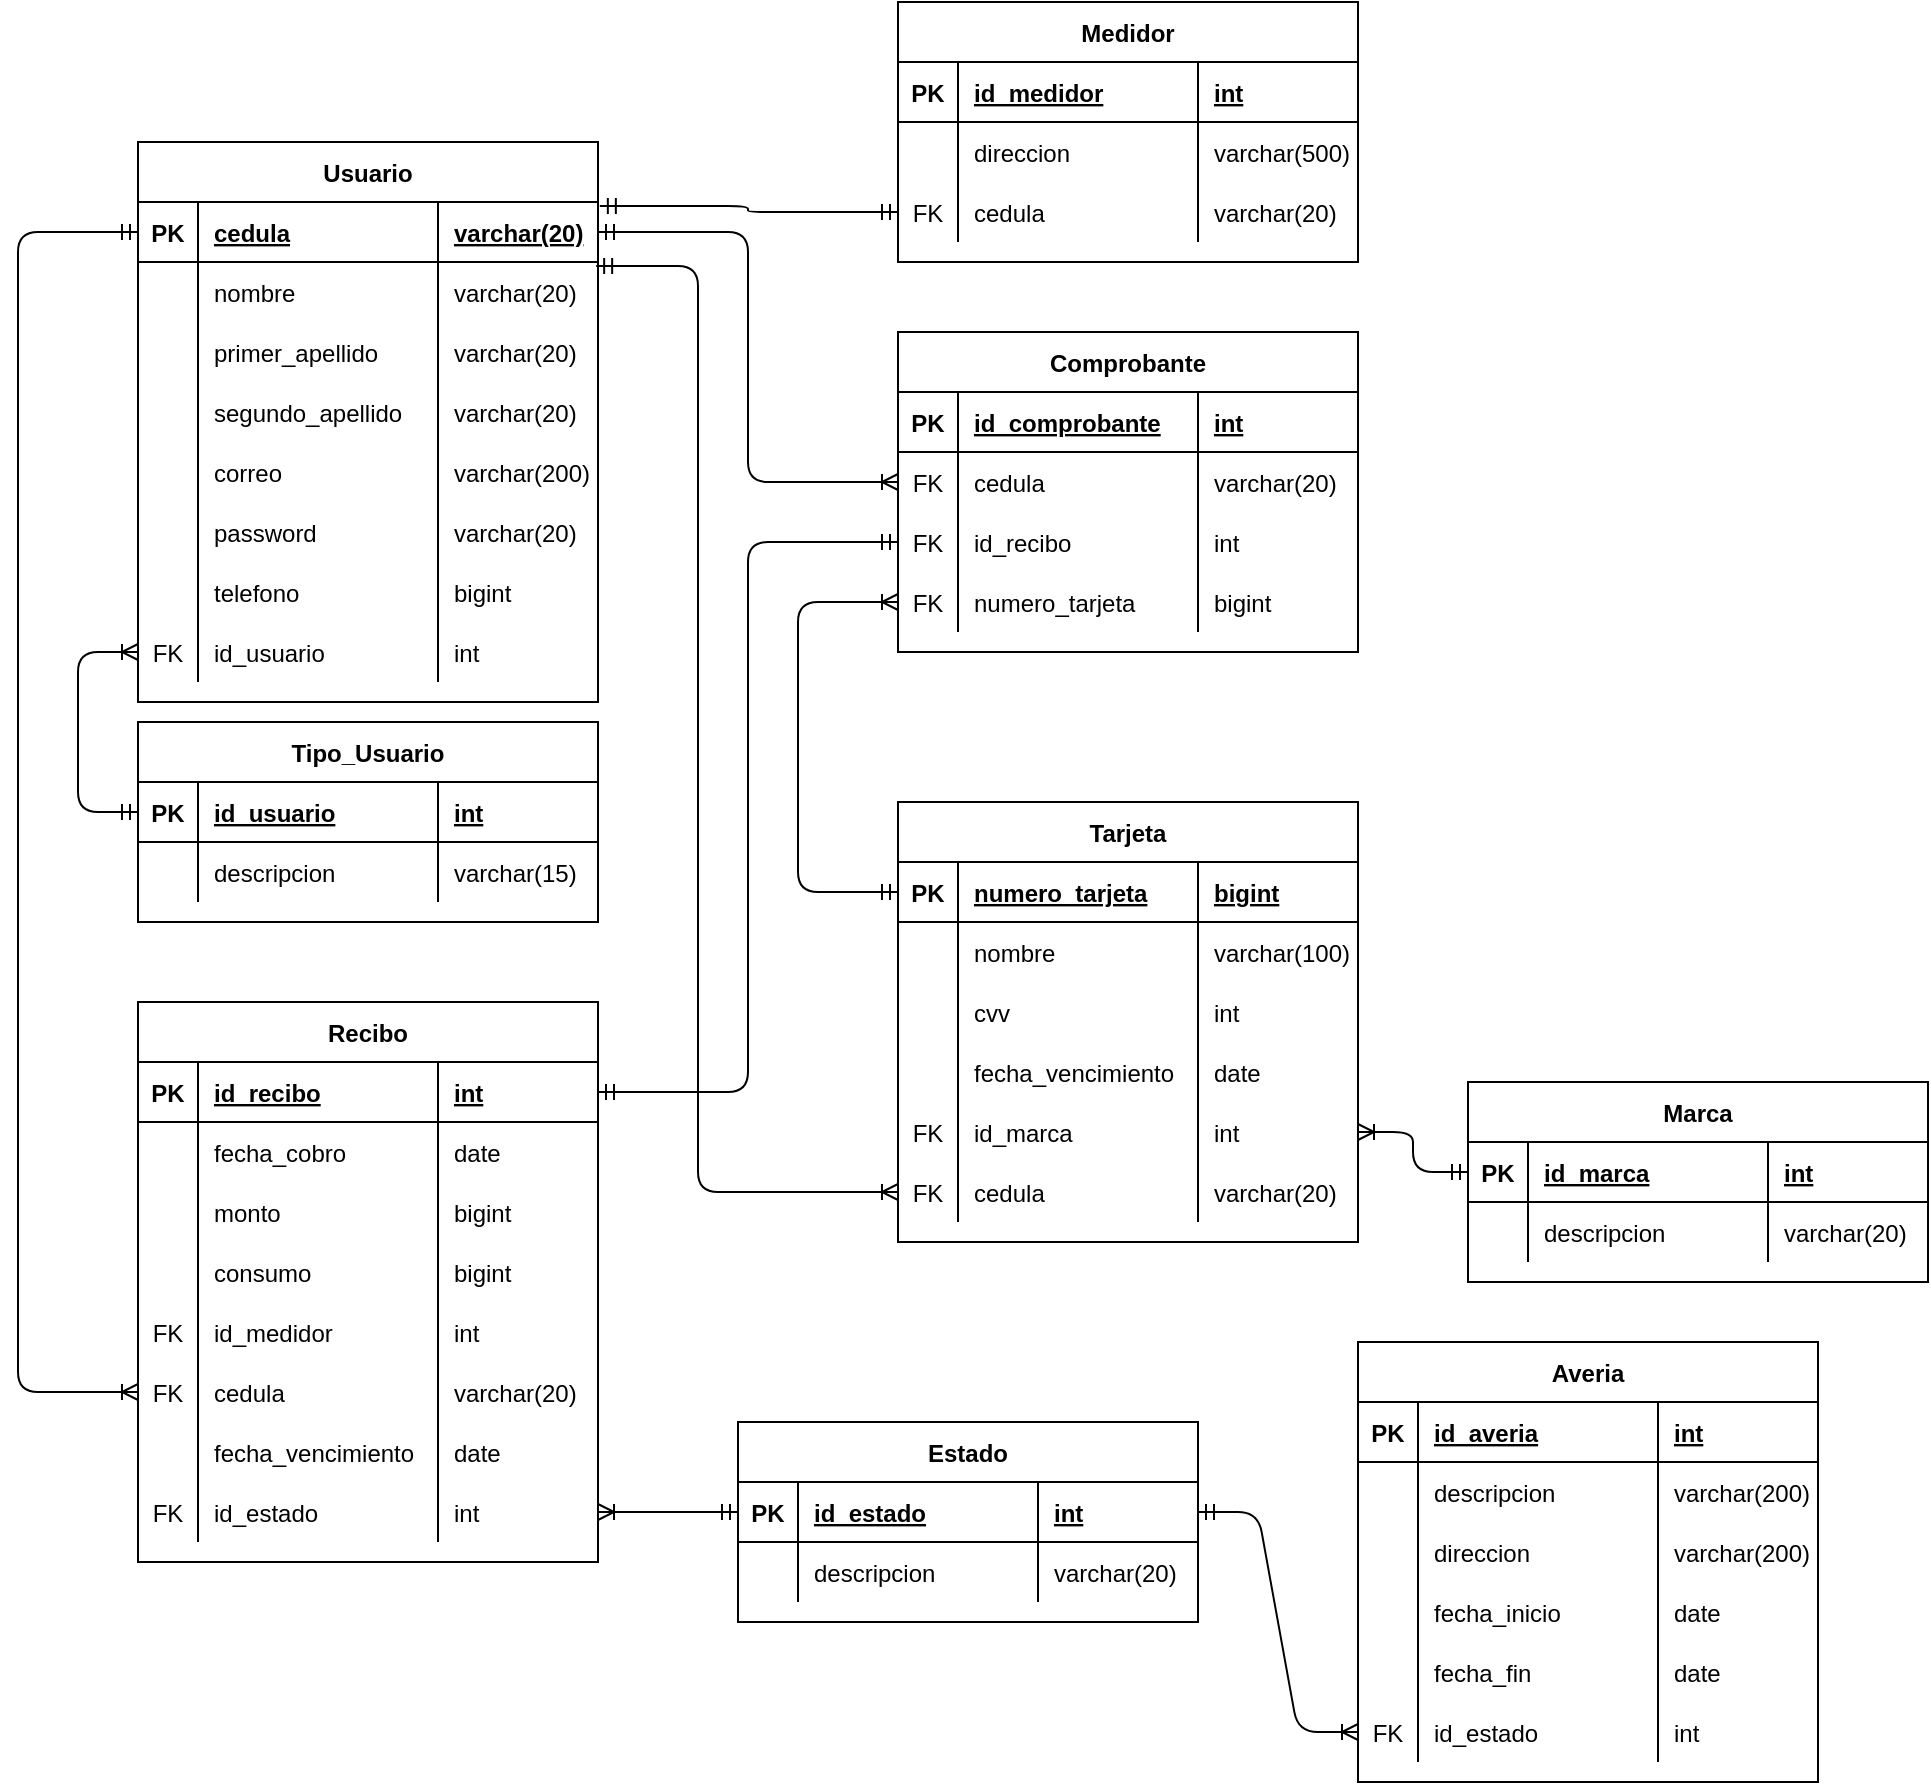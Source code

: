 <mxfile version="14.9.0" type="device"><diagram id="R2lEEEUBdFMjLlhIrx00" name="Page-1"><mxGraphModel dx="1382" dy="764" grid="1" gridSize="10" guides="1" tooltips="1" connect="1" arrows="1" fold="1" page="1" pageScale="1" pageWidth="850" pageHeight="1100" math="0" shadow="0" extFonts="Permanent Marker^https://fonts.googleapis.com/css?family=Permanent+Marker"><root><mxCell id="0"/><mxCell id="1" parent="0"/><mxCell id="C-vyLk0tnHw3VtMMgP7b-23" value="Usuario" style="shape=table;startSize=30;container=1;collapsible=1;childLayout=tableLayout;fixedRows=1;rowLines=0;fontStyle=1;align=center;resizeLast=1;" parent="1" vertex="1"><mxGeometry x="610" y="100" width="230" height="280" as="geometry"/></mxCell><mxCell id="C-vyLk0tnHw3VtMMgP7b-24" value="" style="shape=partialRectangle;collapsible=0;dropTarget=0;pointerEvents=0;fillColor=none;points=[[0,0.5],[1,0.5]];portConstraint=eastwest;top=0;left=0;right=0;bottom=1;" parent="C-vyLk0tnHw3VtMMgP7b-23" vertex="1"><mxGeometry y="30" width="230" height="30" as="geometry"/></mxCell><mxCell id="C-vyLk0tnHw3VtMMgP7b-25" value="PK" style="shape=partialRectangle;overflow=hidden;connectable=0;fillColor=none;top=0;left=0;bottom=0;right=0;fontStyle=1;" parent="C-vyLk0tnHw3VtMMgP7b-24" vertex="1"><mxGeometry width="30" height="30" as="geometry"/></mxCell><mxCell id="C-vyLk0tnHw3VtMMgP7b-26" value="cedula" style="shape=partialRectangle;overflow=hidden;connectable=0;fillColor=none;top=0;left=0;bottom=0;right=0;align=left;spacingLeft=6;fontStyle=5;" parent="C-vyLk0tnHw3VtMMgP7b-24" vertex="1"><mxGeometry x="30" width="120" height="30" as="geometry"/></mxCell><mxCell id="j935IduM7yLxyO4Dh6oE-1" value="varchar(20)" style="shape=partialRectangle;overflow=hidden;connectable=0;fillColor=none;top=0;left=0;bottom=0;right=0;align=left;spacingLeft=6;fontStyle=5;" vertex="1" parent="C-vyLk0tnHw3VtMMgP7b-24"><mxGeometry x="150" width="80" height="30" as="geometry"/></mxCell><mxCell id="C-vyLk0tnHw3VtMMgP7b-27" value="" style="shape=partialRectangle;collapsible=0;dropTarget=0;pointerEvents=0;fillColor=none;points=[[0,0.5],[1,0.5]];portConstraint=eastwest;top=0;left=0;right=0;bottom=0;" parent="C-vyLk0tnHw3VtMMgP7b-23" vertex="1"><mxGeometry y="60" width="230" height="30" as="geometry"/></mxCell><mxCell id="C-vyLk0tnHw3VtMMgP7b-28" value="" style="shape=partialRectangle;overflow=hidden;connectable=0;fillColor=none;top=0;left=0;bottom=0;right=0;" parent="C-vyLk0tnHw3VtMMgP7b-27" vertex="1"><mxGeometry width="30" height="30" as="geometry"/></mxCell><mxCell id="C-vyLk0tnHw3VtMMgP7b-29" value="nombre" style="shape=partialRectangle;overflow=hidden;connectable=0;fillColor=none;top=0;left=0;bottom=0;right=0;align=left;spacingLeft=6;" parent="C-vyLk0tnHw3VtMMgP7b-27" vertex="1"><mxGeometry x="30" width="120" height="30" as="geometry"/></mxCell><mxCell id="j935IduM7yLxyO4Dh6oE-2" value="varchar(20)" style="shape=partialRectangle;overflow=hidden;connectable=0;fillColor=none;top=0;left=0;bottom=0;right=0;align=left;spacingLeft=6;" vertex="1" parent="C-vyLk0tnHw3VtMMgP7b-27"><mxGeometry x="150" width="80" height="30" as="geometry"/></mxCell><mxCell id="j935IduM7yLxyO4Dh6oE-11" style="shape=partialRectangle;collapsible=0;dropTarget=0;pointerEvents=0;fillColor=none;points=[[0,0.5],[1,0.5]];portConstraint=eastwest;top=0;left=0;right=0;bottom=0;" vertex="1" parent="C-vyLk0tnHw3VtMMgP7b-23"><mxGeometry y="90" width="230" height="30" as="geometry"/></mxCell><mxCell id="j935IduM7yLxyO4Dh6oE-12" style="shape=partialRectangle;overflow=hidden;connectable=0;fillColor=none;top=0;left=0;bottom=0;right=0;" vertex="1" parent="j935IduM7yLxyO4Dh6oE-11"><mxGeometry width="30" height="30" as="geometry"/></mxCell><mxCell id="j935IduM7yLxyO4Dh6oE-13" value="primer_apellido" style="shape=partialRectangle;overflow=hidden;connectable=0;fillColor=none;top=0;left=0;bottom=0;right=0;align=left;spacingLeft=6;" vertex="1" parent="j935IduM7yLxyO4Dh6oE-11"><mxGeometry x="30" width="120" height="30" as="geometry"/></mxCell><mxCell id="j935IduM7yLxyO4Dh6oE-14" value="varchar(20)" style="shape=partialRectangle;overflow=hidden;connectable=0;fillColor=none;top=0;left=0;bottom=0;right=0;align=left;spacingLeft=6;" vertex="1" parent="j935IduM7yLxyO4Dh6oE-11"><mxGeometry x="150" width="80" height="30" as="geometry"/></mxCell><mxCell id="j935IduM7yLxyO4Dh6oE-7" style="shape=partialRectangle;collapsible=0;dropTarget=0;pointerEvents=0;fillColor=none;points=[[0,0.5],[1,0.5]];portConstraint=eastwest;top=0;left=0;right=0;bottom=0;" vertex="1" parent="C-vyLk0tnHw3VtMMgP7b-23"><mxGeometry y="120" width="230" height="30" as="geometry"/></mxCell><mxCell id="j935IduM7yLxyO4Dh6oE-8" style="shape=partialRectangle;overflow=hidden;connectable=0;fillColor=none;top=0;left=0;bottom=0;right=0;" vertex="1" parent="j935IduM7yLxyO4Dh6oE-7"><mxGeometry width="30" height="30" as="geometry"/></mxCell><mxCell id="j935IduM7yLxyO4Dh6oE-9" value="segundo_apellido" style="shape=partialRectangle;overflow=hidden;connectable=0;fillColor=none;top=0;left=0;bottom=0;right=0;align=left;spacingLeft=6;" vertex="1" parent="j935IduM7yLxyO4Dh6oE-7"><mxGeometry x="30" width="120" height="30" as="geometry"/></mxCell><mxCell id="j935IduM7yLxyO4Dh6oE-10" value="varchar(20)" style="shape=partialRectangle;overflow=hidden;connectable=0;fillColor=none;top=0;left=0;bottom=0;right=0;align=left;spacingLeft=6;" vertex="1" parent="j935IduM7yLxyO4Dh6oE-7"><mxGeometry x="150" width="80" height="30" as="geometry"/></mxCell><mxCell id="j935IduM7yLxyO4Dh6oE-3" style="shape=partialRectangle;collapsible=0;dropTarget=0;pointerEvents=0;fillColor=none;points=[[0,0.5],[1,0.5]];portConstraint=eastwest;top=0;left=0;right=0;bottom=0;" vertex="1" parent="C-vyLk0tnHw3VtMMgP7b-23"><mxGeometry y="150" width="230" height="30" as="geometry"/></mxCell><mxCell id="j935IduM7yLxyO4Dh6oE-4" style="shape=partialRectangle;overflow=hidden;connectable=0;fillColor=none;top=0;left=0;bottom=0;right=0;" vertex="1" parent="j935IduM7yLxyO4Dh6oE-3"><mxGeometry width="30" height="30" as="geometry"/></mxCell><mxCell id="j935IduM7yLxyO4Dh6oE-5" value="correo" style="shape=partialRectangle;overflow=hidden;connectable=0;fillColor=none;top=0;left=0;bottom=0;right=0;align=left;spacingLeft=6;" vertex="1" parent="j935IduM7yLxyO4Dh6oE-3"><mxGeometry x="30" width="120" height="30" as="geometry"/></mxCell><mxCell id="j935IduM7yLxyO4Dh6oE-6" value="varchar(200)" style="shape=partialRectangle;overflow=hidden;connectable=0;fillColor=none;top=0;left=0;bottom=0;right=0;align=left;spacingLeft=6;" vertex="1" parent="j935IduM7yLxyO4Dh6oE-3"><mxGeometry x="150" width="80" height="30" as="geometry"/></mxCell><mxCell id="j935IduM7yLxyO4Dh6oE-23" style="shape=partialRectangle;collapsible=0;dropTarget=0;pointerEvents=0;fillColor=none;points=[[0,0.5],[1,0.5]];portConstraint=eastwest;top=0;left=0;right=0;bottom=0;" vertex="1" parent="C-vyLk0tnHw3VtMMgP7b-23"><mxGeometry y="180" width="230" height="30" as="geometry"/></mxCell><mxCell id="j935IduM7yLxyO4Dh6oE-24" style="shape=partialRectangle;overflow=hidden;connectable=0;fillColor=none;top=0;left=0;bottom=0;right=0;" vertex="1" parent="j935IduM7yLxyO4Dh6oE-23"><mxGeometry width="30" height="30" as="geometry"/></mxCell><mxCell id="j935IduM7yLxyO4Dh6oE-25" value="password" style="shape=partialRectangle;overflow=hidden;connectable=0;fillColor=none;top=0;left=0;bottom=0;right=0;align=left;spacingLeft=6;" vertex="1" parent="j935IduM7yLxyO4Dh6oE-23"><mxGeometry x="30" width="120" height="30" as="geometry"/></mxCell><mxCell id="j935IduM7yLxyO4Dh6oE-26" value="varchar(20)" style="shape=partialRectangle;overflow=hidden;connectable=0;fillColor=none;top=0;left=0;bottom=0;right=0;align=left;spacingLeft=6;" vertex="1" parent="j935IduM7yLxyO4Dh6oE-23"><mxGeometry x="150" width="80" height="30" as="geometry"/></mxCell><mxCell id="j935IduM7yLxyO4Dh6oE-19" style="shape=partialRectangle;collapsible=0;dropTarget=0;pointerEvents=0;fillColor=none;points=[[0,0.5],[1,0.5]];portConstraint=eastwest;top=0;left=0;right=0;bottom=0;" vertex="1" parent="C-vyLk0tnHw3VtMMgP7b-23"><mxGeometry y="210" width="230" height="30" as="geometry"/></mxCell><mxCell id="j935IduM7yLxyO4Dh6oE-20" style="shape=partialRectangle;overflow=hidden;connectable=0;fillColor=none;top=0;left=0;bottom=0;right=0;" vertex="1" parent="j935IduM7yLxyO4Dh6oE-19"><mxGeometry width="30" height="30" as="geometry"/></mxCell><mxCell id="j935IduM7yLxyO4Dh6oE-21" value="telefono" style="shape=partialRectangle;overflow=hidden;connectable=0;fillColor=none;top=0;left=0;bottom=0;right=0;align=left;spacingLeft=6;" vertex="1" parent="j935IduM7yLxyO4Dh6oE-19"><mxGeometry x="30" width="120" height="30" as="geometry"/></mxCell><mxCell id="j935IduM7yLxyO4Dh6oE-22" value="bigint" style="shape=partialRectangle;overflow=hidden;connectable=0;fillColor=none;top=0;left=0;bottom=0;right=0;align=left;spacingLeft=6;" vertex="1" parent="j935IduM7yLxyO4Dh6oE-19"><mxGeometry x="150" width="80" height="30" as="geometry"/></mxCell><mxCell id="j935IduM7yLxyO4Dh6oE-28" style="shape=partialRectangle;collapsible=0;dropTarget=0;pointerEvents=0;fillColor=none;points=[[0,0.5],[1,0.5]];portConstraint=eastwest;top=0;left=0;right=0;bottom=0;" vertex="1" parent="C-vyLk0tnHw3VtMMgP7b-23"><mxGeometry y="240" width="230" height="30" as="geometry"/></mxCell><mxCell id="j935IduM7yLxyO4Dh6oE-29" value="FK" style="shape=partialRectangle;overflow=hidden;connectable=0;fillColor=none;top=0;left=0;bottom=0;right=0;" vertex="1" parent="j935IduM7yLxyO4Dh6oE-28"><mxGeometry width="30" height="30" as="geometry"/></mxCell><mxCell id="j935IduM7yLxyO4Dh6oE-30" value="id_usuario" style="shape=partialRectangle;overflow=hidden;connectable=0;fillColor=none;top=0;left=0;bottom=0;right=0;align=left;spacingLeft=6;" vertex="1" parent="j935IduM7yLxyO4Dh6oE-28"><mxGeometry x="30" width="120" height="30" as="geometry"/></mxCell><mxCell id="j935IduM7yLxyO4Dh6oE-31" value="int" style="shape=partialRectangle;overflow=hidden;connectable=0;fillColor=none;top=0;left=0;bottom=0;right=0;align=left;spacingLeft=6;" vertex="1" parent="j935IduM7yLxyO4Dh6oE-28"><mxGeometry x="150" width="80" height="30" as="geometry"/></mxCell><mxCell id="j935IduM7yLxyO4Dh6oE-32" value="Recibo" style="shape=table;startSize=30;container=1;collapsible=1;childLayout=tableLayout;fixedRows=1;rowLines=0;fontStyle=1;align=center;resizeLast=1;" vertex="1" parent="1"><mxGeometry x="610" y="530" width="230" height="280" as="geometry"/></mxCell><mxCell id="j935IduM7yLxyO4Dh6oE-33" value="" style="shape=partialRectangle;collapsible=0;dropTarget=0;pointerEvents=0;fillColor=none;points=[[0,0.5],[1,0.5]];portConstraint=eastwest;top=0;left=0;right=0;bottom=1;" vertex="1" parent="j935IduM7yLxyO4Dh6oE-32"><mxGeometry y="30" width="230" height="30" as="geometry"/></mxCell><mxCell id="j935IduM7yLxyO4Dh6oE-34" value="PK" style="shape=partialRectangle;overflow=hidden;connectable=0;fillColor=none;top=0;left=0;bottom=0;right=0;fontStyle=1;" vertex="1" parent="j935IduM7yLxyO4Dh6oE-33"><mxGeometry width="30" height="30" as="geometry"/></mxCell><mxCell id="j935IduM7yLxyO4Dh6oE-35" value="id_recibo" style="shape=partialRectangle;overflow=hidden;connectable=0;fillColor=none;top=0;left=0;bottom=0;right=0;align=left;spacingLeft=6;fontStyle=5;" vertex="1" parent="j935IduM7yLxyO4Dh6oE-33"><mxGeometry x="30" width="120" height="30" as="geometry"/></mxCell><mxCell id="j935IduM7yLxyO4Dh6oE-36" value="int" style="shape=partialRectangle;overflow=hidden;connectable=0;fillColor=none;top=0;left=0;bottom=0;right=0;align=left;spacingLeft=6;fontStyle=5;" vertex="1" parent="j935IduM7yLxyO4Dh6oE-33"><mxGeometry x="150" width="80" height="30" as="geometry"/></mxCell><mxCell id="j935IduM7yLxyO4Dh6oE-37" value="" style="shape=partialRectangle;collapsible=0;dropTarget=0;pointerEvents=0;fillColor=none;points=[[0,0.5],[1,0.5]];portConstraint=eastwest;top=0;left=0;right=0;bottom=0;" vertex="1" parent="j935IduM7yLxyO4Dh6oE-32"><mxGeometry y="60" width="230" height="30" as="geometry"/></mxCell><mxCell id="j935IduM7yLxyO4Dh6oE-38" value="" style="shape=partialRectangle;overflow=hidden;connectable=0;fillColor=none;top=0;left=0;bottom=0;right=0;" vertex="1" parent="j935IduM7yLxyO4Dh6oE-37"><mxGeometry width="30" height="30" as="geometry"/></mxCell><mxCell id="j935IduM7yLxyO4Dh6oE-39" value="fecha_cobro" style="shape=partialRectangle;overflow=hidden;connectable=0;fillColor=none;top=0;left=0;bottom=0;right=0;align=left;spacingLeft=6;" vertex="1" parent="j935IduM7yLxyO4Dh6oE-37"><mxGeometry x="30" width="120" height="30" as="geometry"/></mxCell><mxCell id="j935IduM7yLxyO4Dh6oE-40" value="date" style="shape=partialRectangle;overflow=hidden;connectable=0;fillColor=none;top=0;left=0;bottom=0;right=0;align=left;spacingLeft=6;" vertex="1" parent="j935IduM7yLxyO4Dh6oE-37"><mxGeometry x="150" width="80" height="30" as="geometry"/></mxCell><mxCell id="j935IduM7yLxyO4Dh6oE-41" style="shape=partialRectangle;collapsible=0;dropTarget=0;pointerEvents=0;fillColor=none;points=[[0,0.5],[1,0.5]];portConstraint=eastwest;top=0;left=0;right=0;bottom=0;" vertex="1" parent="j935IduM7yLxyO4Dh6oE-32"><mxGeometry y="90" width="230" height="30" as="geometry"/></mxCell><mxCell id="j935IduM7yLxyO4Dh6oE-42" style="shape=partialRectangle;overflow=hidden;connectable=0;fillColor=none;top=0;left=0;bottom=0;right=0;" vertex="1" parent="j935IduM7yLxyO4Dh6oE-41"><mxGeometry width="30" height="30" as="geometry"/></mxCell><mxCell id="j935IduM7yLxyO4Dh6oE-43" value="monto" style="shape=partialRectangle;overflow=hidden;connectable=0;fillColor=none;top=0;left=0;bottom=0;right=0;align=left;spacingLeft=6;" vertex="1" parent="j935IduM7yLxyO4Dh6oE-41"><mxGeometry x="30" width="120" height="30" as="geometry"/></mxCell><mxCell id="j935IduM7yLxyO4Dh6oE-44" value="bigint" style="shape=partialRectangle;overflow=hidden;connectable=0;fillColor=none;top=0;left=0;bottom=0;right=0;align=left;spacingLeft=6;" vertex="1" parent="j935IduM7yLxyO4Dh6oE-41"><mxGeometry x="150" width="80" height="30" as="geometry"/></mxCell><mxCell id="j935IduM7yLxyO4Dh6oE-45" style="shape=partialRectangle;collapsible=0;dropTarget=0;pointerEvents=0;fillColor=none;points=[[0,0.5],[1,0.5]];portConstraint=eastwest;top=0;left=0;right=0;bottom=0;" vertex="1" parent="j935IduM7yLxyO4Dh6oE-32"><mxGeometry y="120" width="230" height="30" as="geometry"/></mxCell><mxCell id="j935IduM7yLxyO4Dh6oE-46" style="shape=partialRectangle;overflow=hidden;connectable=0;fillColor=none;top=0;left=0;bottom=0;right=0;" vertex="1" parent="j935IduM7yLxyO4Dh6oE-45"><mxGeometry width="30" height="30" as="geometry"/></mxCell><mxCell id="j935IduM7yLxyO4Dh6oE-47" value="consumo" style="shape=partialRectangle;overflow=hidden;connectable=0;fillColor=none;top=0;left=0;bottom=0;right=0;align=left;spacingLeft=6;" vertex="1" parent="j935IduM7yLxyO4Dh6oE-45"><mxGeometry x="30" width="120" height="30" as="geometry"/></mxCell><mxCell id="j935IduM7yLxyO4Dh6oE-48" value="bigint" style="shape=partialRectangle;overflow=hidden;connectable=0;fillColor=none;top=0;left=0;bottom=0;right=0;align=left;spacingLeft=6;" vertex="1" parent="j935IduM7yLxyO4Dh6oE-45"><mxGeometry x="150" width="80" height="30" as="geometry"/></mxCell><mxCell id="j935IduM7yLxyO4Dh6oE-49" style="shape=partialRectangle;collapsible=0;dropTarget=0;pointerEvents=0;fillColor=none;points=[[0,0.5],[1,0.5]];portConstraint=eastwest;top=0;left=0;right=0;bottom=0;" vertex="1" parent="j935IduM7yLxyO4Dh6oE-32"><mxGeometry y="150" width="230" height="30" as="geometry"/></mxCell><mxCell id="j935IduM7yLxyO4Dh6oE-50" value="FK" style="shape=partialRectangle;overflow=hidden;connectable=0;fillColor=none;top=0;left=0;bottom=0;right=0;" vertex="1" parent="j935IduM7yLxyO4Dh6oE-49"><mxGeometry width="30" height="30" as="geometry"/></mxCell><mxCell id="j935IduM7yLxyO4Dh6oE-51" value="id_medidor" style="shape=partialRectangle;overflow=hidden;connectable=0;fillColor=none;top=0;left=0;bottom=0;right=0;align=left;spacingLeft=6;" vertex="1" parent="j935IduM7yLxyO4Dh6oE-49"><mxGeometry x="30" width="120" height="30" as="geometry"/></mxCell><mxCell id="j935IduM7yLxyO4Dh6oE-52" value="int" style="shape=partialRectangle;overflow=hidden;connectable=0;fillColor=none;top=0;left=0;bottom=0;right=0;align=left;spacingLeft=6;" vertex="1" parent="j935IduM7yLxyO4Dh6oE-49"><mxGeometry x="150" width="80" height="30" as="geometry"/></mxCell><mxCell id="j935IduM7yLxyO4Dh6oE-53" style="shape=partialRectangle;collapsible=0;dropTarget=0;pointerEvents=0;fillColor=none;points=[[0,0.5],[1,0.5]];portConstraint=eastwest;top=0;left=0;right=0;bottom=0;" vertex="1" parent="j935IduM7yLxyO4Dh6oE-32"><mxGeometry y="180" width="230" height="30" as="geometry"/></mxCell><mxCell id="j935IduM7yLxyO4Dh6oE-54" value="FK" style="shape=partialRectangle;overflow=hidden;connectable=0;fillColor=none;top=0;left=0;bottom=0;right=0;" vertex="1" parent="j935IduM7yLxyO4Dh6oE-53"><mxGeometry width="30" height="30" as="geometry"/></mxCell><mxCell id="j935IduM7yLxyO4Dh6oE-55" value="cedula" style="shape=partialRectangle;overflow=hidden;connectable=0;fillColor=none;top=0;left=0;bottom=0;right=0;align=left;spacingLeft=6;" vertex="1" parent="j935IduM7yLxyO4Dh6oE-53"><mxGeometry x="30" width="120" height="30" as="geometry"/></mxCell><mxCell id="j935IduM7yLxyO4Dh6oE-56" value="varchar(20)" style="shape=partialRectangle;overflow=hidden;connectable=0;fillColor=none;top=0;left=0;bottom=0;right=0;align=left;spacingLeft=6;" vertex="1" parent="j935IduM7yLxyO4Dh6oE-53"><mxGeometry x="150" width="80" height="30" as="geometry"/></mxCell><mxCell id="j935IduM7yLxyO4Dh6oE-57" style="shape=partialRectangle;collapsible=0;dropTarget=0;pointerEvents=0;fillColor=none;points=[[0,0.5],[1,0.5]];portConstraint=eastwest;top=0;left=0;right=0;bottom=0;" vertex="1" parent="j935IduM7yLxyO4Dh6oE-32"><mxGeometry y="210" width="230" height="30" as="geometry"/></mxCell><mxCell id="j935IduM7yLxyO4Dh6oE-58" style="shape=partialRectangle;overflow=hidden;connectable=0;fillColor=none;top=0;left=0;bottom=0;right=0;" vertex="1" parent="j935IduM7yLxyO4Dh6oE-57"><mxGeometry width="30" height="30" as="geometry"/></mxCell><mxCell id="j935IduM7yLxyO4Dh6oE-59" value="fecha_vencimiento" style="shape=partialRectangle;overflow=hidden;connectable=0;fillColor=none;top=0;left=0;bottom=0;right=0;align=left;spacingLeft=6;" vertex="1" parent="j935IduM7yLxyO4Dh6oE-57"><mxGeometry x="30" width="120" height="30" as="geometry"/></mxCell><mxCell id="j935IduM7yLxyO4Dh6oE-60" value="date" style="shape=partialRectangle;overflow=hidden;connectable=0;fillColor=none;top=0;left=0;bottom=0;right=0;align=left;spacingLeft=6;" vertex="1" parent="j935IduM7yLxyO4Dh6oE-57"><mxGeometry x="150" width="80" height="30" as="geometry"/></mxCell><mxCell id="j935IduM7yLxyO4Dh6oE-61" style="shape=partialRectangle;collapsible=0;dropTarget=0;pointerEvents=0;fillColor=none;points=[[0,0.5],[1,0.5]];portConstraint=eastwest;top=0;left=0;right=0;bottom=0;" vertex="1" parent="j935IduM7yLxyO4Dh6oE-32"><mxGeometry y="240" width="230" height="30" as="geometry"/></mxCell><mxCell id="j935IduM7yLxyO4Dh6oE-62" value="FK" style="shape=partialRectangle;overflow=hidden;connectable=0;fillColor=none;top=0;left=0;bottom=0;right=0;" vertex="1" parent="j935IduM7yLxyO4Dh6oE-61"><mxGeometry width="30" height="30" as="geometry"/></mxCell><mxCell id="j935IduM7yLxyO4Dh6oE-63" value="id_estado" style="shape=partialRectangle;overflow=hidden;connectable=0;fillColor=none;top=0;left=0;bottom=0;right=0;align=left;spacingLeft=6;" vertex="1" parent="j935IduM7yLxyO4Dh6oE-61"><mxGeometry x="30" width="120" height="30" as="geometry"/></mxCell><mxCell id="j935IduM7yLxyO4Dh6oE-64" value="int" style="shape=partialRectangle;overflow=hidden;connectable=0;fillColor=none;top=0;left=0;bottom=0;right=0;align=left;spacingLeft=6;" vertex="1" parent="j935IduM7yLxyO4Dh6oE-61"><mxGeometry x="150" width="80" height="30" as="geometry"/></mxCell><mxCell id="j935IduM7yLxyO4Dh6oE-69" value="Tarjeta" style="shape=table;startSize=30;container=1;collapsible=1;childLayout=tableLayout;fixedRows=1;rowLines=0;fontStyle=1;align=center;resizeLast=1;" vertex="1" parent="1"><mxGeometry x="990" y="430" width="230" height="220" as="geometry"/></mxCell><mxCell id="j935IduM7yLxyO4Dh6oE-70" value="" style="shape=partialRectangle;collapsible=0;dropTarget=0;pointerEvents=0;fillColor=none;points=[[0,0.5],[1,0.5]];portConstraint=eastwest;top=0;left=0;right=0;bottom=1;" vertex="1" parent="j935IduM7yLxyO4Dh6oE-69"><mxGeometry y="30" width="230" height="30" as="geometry"/></mxCell><mxCell id="j935IduM7yLxyO4Dh6oE-71" value="PK" style="shape=partialRectangle;overflow=hidden;connectable=0;fillColor=none;top=0;left=0;bottom=0;right=0;fontStyle=1;" vertex="1" parent="j935IduM7yLxyO4Dh6oE-70"><mxGeometry width="30" height="30" as="geometry"/></mxCell><mxCell id="j935IduM7yLxyO4Dh6oE-72" value="numero_tarjeta" style="shape=partialRectangle;overflow=hidden;connectable=0;fillColor=none;top=0;left=0;bottom=0;right=0;align=left;spacingLeft=6;fontStyle=5;" vertex="1" parent="j935IduM7yLxyO4Dh6oE-70"><mxGeometry x="30" width="120" height="30" as="geometry"/></mxCell><mxCell id="j935IduM7yLxyO4Dh6oE-73" value="bigint" style="shape=partialRectangle;overflow=hidden;connectable=0;fillColor=none;top=0;left=0;bottom=0;right=0;align=left;spacingLeft=6;fontStyle=5;" vertex="1" parent="j935IduM7yLxyO4Dh6oE-70"><mxGeometry x="150" width="80" height="30" as="geometry"/></mxCell><mxCell id="j935IduM7yLxyO4Dh6oE-74" value="" style="shape=partialRectangle;collapsible=0;dropTarget=0;pointerEvents=0;fillColor=none;points=[[0,0.5],[1,0.5]];portConstraint=eastwest;top=0;left=0;right=0;bottom=0;" vertex="1" parent="j935IduM7yLxyO4Dh6oE-69"><mxGeometry y="60" width="230" height="30" as="geometry"/></mxCell><mxCell id="j935IduM7yLxyO4Dh6oE-75" value="" style="shape=partialRectangle;overflow=hidden;connectable=0;fillColor=none;top=0;left=0;bottom=0;right=0;" vertex="1" parent="j935IduM7yLxyO4Dh6oE-74"><mxGeometry width="30" height="30" as="geometry"/></mxCell><mxCell id="j935IduM7yLxyO4Dh6oE-76" value="nombre" style="shape=partialRectangle;overflow=hidden;connectable=0;fillColor=none;top=0;left=0;bottom=0;right=0;align=left;spacingLeft=6;" vertex="1" parent="j935IduM7yLxyO4Dh6oE-74"><mxGeometry x="30" width="120" height="30" as="geometry"/></mxCell><mxCell id="j935IduM7yLxyO4Dh6oE-77" value="varchar(100)" style="shape=partialRectangle;overflow=hidden;connectable=0;fillColor=none;top=0;left=0;bottom=0;right=0;align=left;spacingLeft=6;" vertex="1" parent="j935IduM7yLxyO4Dh6oE-74"><mxGeometry x="150" width="80" height="30" as="geometry"/></mxCell><mxCell id="j935IduM7yLxyO4Dh6oE-78" style="shape=partialRectangle;collapsible=0;dropTarget=0;pointerEvents=0;fillColor=none;points=[[0,0.5],[1,0.5]];portConstraint=eastwest;top=0;left=0;right=0;bottom=0;" vertex="1" parent="j935IduM7yLxyO4Dh6oE-69"><mxGeometry y="90" width="230" height="30" as="geometry"/></mxCell><mxCell id="j935IduM7yLxyO4Dh6oE-79" style="shape=partialRectangle;overflow=hidden;connectable=0;fillColor=none;top=0;left=0;bottom=0;right=0;" vertex="1" parent="j935IduM7yLxyO4Dh6oE-78"><mxGeometry width="30" height="30" as="geometry"/></mxCell><mxCell id="j935IduM7yLxyO4Dh6oE-80" value="cvv" style="shape=partialRectangle;overflow=hidden;connectable=0;fillColor=none;top=0;left=0;bottom=0;right=0;align=left;spacingLeft=6;" vertex="1" parent="j935IduM7yLxyO4Dh6oE-78"><mxGeometry x="30" width="120" height="30" as="geometry"/></mxCell><mxCell id="j935IduM7yLxyO4Dh6oE-81" value="int" style="shape=partialRectangle;overflow=hidden;connectable=0;fillColor=none;top=0;left=0;bottom=0;right=0;align=left;spacingLeft=6;" vertex="1" parent="j935IduM7yLxyO4Dh6oE-78"><mxGeometry x="150" width="80" height="30" as="geometry"/></mxCell><mxCell id="j935IduM7yLxyO4Dh6oE-82" style="shape=partialRectangle;collapsible=0;dropTarget=0;pointerEvents=0;fillColor=none;points=[[0,0.5],[1,0.5]];portConstraint=eastwest;top=0;left=0;right=0;bottom=0;" vertex="1" parent="j935IduM7yLxyO4Dh6oE-69"><mxGeometry y="120" width="230" height="30" as="geometry"/></mxCell><mxCell id="j935IduM7yLxyO4Dh6oE-83" style="shape=partialRectangle;overflow=hidden;connectable=0;fillColor=none;top=0;left=0;bottom=0;right=0;" vertex="1" parent="j935IduM7yLxyO4Dh6oE-82"><mxGeometry width="30" height="30" as="geometry"/></mxCell><mxCell id="j935IduM7yLxyO4Dh6oE-84" value="fecha_vencimiento" style="shape=partialRectangle;overflow=hidden;connectable=0;fillColor=none;top=0;left=0;bottom=0;right=0;align=left;spacingLeft=6;" vertex="1" parent="j935IduM7yLxyO4Dh6oE-82"><mxGeometry x="30" width="120" height="30" as="geometry"/></mxCell><mxCell id="j935IduM7yLxyO4Dh6oE-85" value="date" style="shape=partialRectangle;overflow=hidden;connectable=0;fillColor=none;top=0;left=0;bottom=0;right=0;align=left;spacingLeft=6;" vertex="1" parent="j935IduM7yLxyO4Dh6oE-82"><mxGeometry x="150" width="80" height="30" as="geometry"/></mxCell><mxCell id="j935IduM7yLxyO4Dh6oE-86" style="shape=partialRectangle;collapsible=0;dropTarget=0;pointerEvents=0;fillColor=none;points=[[0,0.5],[1,0.5]];portConstraint=eastwest;top=0;left=0;right=0;bottom=0;" vertex="1" parent="j935IduM7yLxyO4Dh6oE-69"><mxGeometry y="150" width="230" height="30" as="geometry"/></mxCell><mxCell id="j935IduM7yLxyO4Dh6oE-87" value="FK" style="shape=partialRectangle;overflow=hidden;connectable=0;fillColor=none;top=0;left=0;bottom=0;right=0;" vertex="1" parent="j935IduM7yLxyO4Dh6oE-86"><mxGeometry width="30" height="30" as="geometry"/></mxCell><mxCell id="j935IduM7yLxyO4Dh6oE-88" value="id_marca" style="shape=partialRectangle;overflow=hidden;connectable=0;fillColor=none;top=0;left=0;bottom=0;right=0;align=left;spacingLeft=6;" vertex="1" parent="j935IduM7yLxyO4Dh6oE-86"><mxGeometry x="30" width="120" height="30" as="geometry"/></mxCell><mxCell id="j935IduM7yLxyO4Dh6oE-89" value="int" style="shape=partialRectangle;overflow=hidden;connectable=0;fillColor=none;top=0;left=0;bottom=0;right=0;align=left;spacingLeft=6;" vertex="1" parent="j935IduM7yLxyO4Dh6oE-86"><mxGeometry x="150" width="80" height="30" as="geometry"/></mxCell><mxCell id="j935IduM7yLxyO4Dh6oE-90" style="shape=partialRectangle;collapsible=0;dropTarget=0;pointerEvents=0;fillColor=none;points=[[0,0.5],[1,0.5]];portConstraint=eastwest;top=0;left=0;right=0;bottom=0;" vertex="1" parent="j935IduM7yLxyO4Dh6oE-69"><mxGeometry y="180" width="230" height="30" as="geometry"/></mxCell><mxCell id="j935IduM7yLxyO4Dh6oE-91" value="FK" style="shape=partialRectangle;overflow=hidden;connectable=0;fillColor=none;top=0;left=0;bottom=0;right=0;" vertex="1" parent="j935IduM7yLxyO4Dh6oE-90"><mxGeometry width="30" height="30" as="geometry"/></mxCell><mxCell id="j935IduM7yLxyO4Dh6oE-92" value="cedula" style="shape=partialRectangle;overflow=hidden;connectable=0;fillColor=none;top=0;left=0;bottom=0;right=0;align=left;spacingLeft=6;" vertex="1" parent="j935IduM7yLxyO4Dh6oE-90"><mxGeometry x="30" width="120" height="30" as="geometry"/></mxCell><mxCell id="j935IduM7yLxyO4Dh6oE-93" value="varchar(20)" style="shape=partialRectangle;overflow=hidden;connectable=0;fillColor=none;top=0;left=0;bottom=0;right=0;align=left;spacingLeft=6;" vertex="1" parent="j935IduM7yLxyO4Dh6oE-90"><mxGeometry x="150" width="80" height="30" as="geometry"/></mxCell><mxCell id="j935IduM7yLxyO4Dh6oE-102" value="Comprobante" style="shape=table;startSize=30;container=1;collapsible=1;childLayout=tableLayout;fixedRows=1;rowLines=0;fontStyle=1;align=center;resizeLast=1;" vertex="1" parent="1"><mxGeometry x="990" y="195" width="230" height="160" as="geometry"/></mxCell><mxCell id="j935IduM7yLxyO4Dh6oE-103" value="" style="shape=partialRectangle;collapsible=0;dropTarget=0;pointerEvents=0;fillColor=none;points=[[0,0.5],[1,0.5]];portConstraint=eastwest;top=0;left=0;right=0;bottom=1;" vertex="1" parent="j935IduM7yLxyO4Dh6oE-102"><mxGeometry y="30" width="230" height="30" as="geometry"/></mxCell><mxCell id="j935IduM7yLxyO4Dh6oE-104" value="PK" style="shape=partialRectangle;overflow=hidden;connectable=0;fillColor=none;top=0;left=0;bottom=0;right=0;fontStyle=1;" vertex="1" parent="j935IduM7yLxyO4Dh6oE-103"><mxGeometry width="30" height="30" as="geometry"/></mxCell><mxCell id="j935IduM7yLxyO4Dh6oE-105" value="id_comprobante" style="shape=partialRectangle;overflow=hidden;connectable=0;fillColor=none;top=0;left=0;bottom=0;right=0;align=left;spacingLeft=6;fontStyle=5;" vertex="1" parent="j935IduM7yLxyO4Dh6oE-103"><mxGeometry x="30" width="120" height="30" as="geometry"/></mxCell><mxCell id="j935IduM7yLxyO4Dh6oE-106" value="int" style="shape=partialRectangle;overflow=hidden;connectable=0;fillColor=none;top=0;left=0;bottom=0;right=0;align=left;spacingLeft=6;fontStyle=5;" vertex="1" parent="j935IduM7yLxyO4Dh6oE-103"><mxGeometry x="150" width="80" height="30" as="geometry"/></mxCell><mxCell id="j935IduM7yLxyO4Dh6oE-107" value="" style="shape=partialRectangle;collapsible=0;dropTarget=0;pointerEvents=0;fillColor=none;points=[[0,0.5],[1,0.5]];portConstraint=eastwest;top=0;left=0;right=0;bottom=0;" vertex="1" parent="j935IduM7yLxyO4Dh6oE-102"><mxGeometry y="60" width="230" height="30" as="geometry"/></mxCell><mxCell id="j935IduM7yLxyO4Dh6oE-108" value="FK" style="shape=partialRectangle;overflow=hidden;connectable=0;fillColor=none;top=0;left=0;bottom=0;right=0;" vertex="1" parent="j935IduM7yLxyO4Dh6oE-107"><mxGeometry width="30" height="30" as="geometry"/></mxCell><mxCell id="j935IduM7yLxyO4Dh6oE-109" value="cedula" style="shape=partialRectangle;overflow=hidden;connectable=0;fillColor=none;top=0;left=0;bottom=0;right=0;align=left;spacingLeft=6;" vertex="1" parent="j935IduM7yLxyO4Dh6oE-107"><mxGeometry x="30" width="120" height="30" as="geometry"/></mxCell><mxCell id="j935IduM7yLxyO4Dh6oE-110" value="varchar(20)" style="shape=partialRectangle;overflow=hidden;connectable=0;fillColor=none;top=0;left=0;bottom=0;right=0;align=left;spacingLeft=6;" vertex="1" parent="j935IduM7yLxyO4Dh6oE-107"><mxGeometry x="150" width="80" height="30" as="geometry"/></mxCell><mxCell id="j935IduM7yLxyO4Dh6oE-111" style="shape=partialRectangle;collapsible=0;dropTarget=0;pointerEvents=0;fillColor=none;points=[[0,0.5],[1,0.5]];portConstraint=eastwest;top=0;left=0;right=0;bottom=0;" vertex="1" parent="j935IduM7yLxyO4Dh6oE-102"><mxGeometry y="90" width="230" height="30" as="geometry"/></mxCell><mxCell id="j935IduM7yLxyO4Dh6oE-112" value="FK" style="shape=partialRectangle;overflow=hidden;connectable=0;fillColor=none;top=0;left=0;bottom=0;right=0;" vertex="1" parent="j935IduM7yLxyO4Dh6oE-111"><mxGeometry width="30" height="30" as="geometry"/></mxCell><mxCell id="j935IduM7yLxyO4Dh6oE-113" value="id_recibo" style="shape=partialRectangle;overflow=hidden;connectable=0;fillColor=none;top=0;left=0;bottom=0;right=0;align=left;spacingLeft=6;" vertex="1" parent="j935IduM7yLxyO4Dh6oE-111"><mxGeometry x="30" width="120" height="30" as="geometry"/></mxCell><mxCell id="j935IduM7yLxyO4Dh6oE-114" value="int" style="shape=partialRectangle;overflow=hidden;connectable=0;fillColor=none;top=0;left=0;bottom=0;right=0;align=left;spacingLeft=6;" vertex="1" parent="j935IduM7yLxyO4Dh6oE-111"><mxGeometry x="150" width="80" height="30" as="geometry"/></mxCell><mxCell id="j935IduM7yLxyO4Dh6oE-115" style="shape=partialRectangle;collapsible=0;dropTarget=0;pointerEvents=0;fillColor=none;points=[[0,0.5],[1,0.5]];portConstraint=eastwest;top=0;left=0;right=0;bottom=0;" vertex="1" parent="j935IduM7yLxyO4Dh6oE-102"><mxGeometry y="120" width="230" height="30" as="geometry"/></mxCell><mxCell id="j935IduM7yLxyO4Dh6oE-116" value="FK" style="shape=partialRectangle;overflow=hidden;connectable=0;fillColor=none;top=0;left=0;bottom=0;right=0;" vertex="1" parent="j935IduM7yLxyO4Dh6oE-115"><mxGeometry width="30" height="30" as="geometry"/></mxCell><mxCell id="j935IduM7yLxyO4Dh6oE-117" value="numero_tarjeta" style="shape=partialRectangle;overflow=hidden;connectable=0;fillColor=none;top=0;left=0;bottom=0;right=0;align=left;spacingLeft=6;" vertex="1" parent="j935IduM7yLxyO4Dh6oE-115"><mxGeometry x="30" width="120" height="30" as="geometry"/></mxCell><mxCell id="j935IduM7yLxyO4Dh6oE-118" value="bigint" style="shape=partialRectangle;overflow=hidden;connectable=0;fillColor=none;top=0;left=0;bottom=0;right=0;align=left;spacingLeft=6;" vertex="1" parent="j935IduM7yLxyO4Dh6oE-115"><mxGeometry x="150" width="80" height="30" as="geometry"/></mxCell><mxCell id="j935IduM7yLxyO4Dh6oE-139" value="Averia" style="shape=table;startSize=30;container=1;collapsible=1;childLayout=tableLayout;fixedRows=1;rowLines=0;fontStyle=1;align=center;resizeLast=1;" vertex="1" parent="1"><mxGeometry x="1220" y="700" width="230" height="220" as="geometry"/></mxCell><mxCell id="j935IduM7yLxyO4Dh6oE-140" value="" style="shape=partialRectangle;collapsible=0;dropTarget=0;pointerEvents=0;fillColor=none;points=[[0,0.5],[1,0.5]];portConstraint=eastwest;top=0;left=0;right=0;bottom=1;" vertex="1" parent="j935IduM7yLxyO4Dh6oE-139"><mxGeometry y="30" width="230" height="30" as="geometry"/></mxCell><mxCell id="j935IduM7yLxyO4Dh6oE-141" value="PK" style="shape=partialRectangle;overflow=hidden;connectable=0;fillColor=none;top=0;left=0;bottom=0;right=0;fontStyle=1;" vertex="1" parent="j935IduM7yLxyO4Dh6oE-140"><mxGeometry width="30" height="30" as="geometry"/></mxCell><mxCell id="j935IduM7yLxyO4Dh6oE-142" value="id_averia" style="shape=partialRectangle;overflow=hidden;connectable=0;fillColor=none;top=0;left=0;bottom=0;right=0;align=left;spacingLeft=6;fontStyle=5;" vertex="1" parent="j935IduM7yLxyO4Dh6oE-140"><mxGeometry x="30" width="120" height="30" as="geometry"/></mxCell><mxCell id="j935IduM7yLxyO4Dh6oE-143" value="int" style="shape=partialRectangle;overflow=hidden;connectable=0;fillColor=none;top=0;left=0;bottom=0;right=0;align=left;spacingLeft=6;fontStyle=5;" vertex="1" parent="j935IduM7yLxyO4Dh6oE-140"><mxGeometry x="150" width="80" height="30" as="geometry"/></mxCell><mxCell id="j935IduM7yLxyO4Dh6oE-144" value="" style="shape=partialRectangle;collapsible=0;dropTarget=0;pointerEvents=0;fillColor=none;points=[[0,0.5],[1,0.5]];portConstraint=eastwest;top=0;left=0;right=0;bottom=0;" vertex="1" parent="j935IduM7yLxyO4Dh6oE-139"><mxGeometry y="60" width="230" height="30" as="geometry"/></mxCell><mxCell id="j935IduM7yLxyO4Dh6oE-145" value="" style="shape=partialRectangle;overflow=hidden;connectable=0;fillColor=none;top=0;left=0;bottom=0;right=0;" vertex="1" parent="j935IduM7yLxyO4Dh6oE-144"><mxGeometry width="30" height="30" as="geometry"/></mxCell><mxCell id="j935IduM7yLxyO4Dh6oE-146" value="descripcion" style="shape=partialRectangle;overflow=hidden;connectable=0;fillColor=none;top=0;left=0;bottom=0;right=0;align=left;spacingLeft=6;" vertex="1" parent="j935IduM7yLxyO4Dh6oE-144"><mxGeometry x="30" width="120" height="30" as="geometry"/></mxCell><mxCell id="j935IduM7yLxyO4Dh6oE-147" value="varchar(200)" style="shape=partialRectangle;overflow=hidden;connectable=0;fillColor=none;top=0;left=0;bottom=0;right=0;align=left;spacingLeft=6;" vertex="1" parent="j935IduM7yLxyO4Dh6oE-144"><mxGeometry x="150" width="80" height="30" as="geometry"/></mxCell><mxCell id="j935IduM7yLxyO4Dh6oE-148" style="shape=partialRectangle;collapsible=0;dropTarget=0;pointerEvents=0;fillColor=none;points=[[0,0.5],[1,0.5]];portConstraint=eastwest;top=0;left=0;right=0;bottom=0;" vertex="1" parent="j935IduM7yLxyO4Dh6oE-139"><mxGeometry y="90" width="230" height="30" as="geometry"/></mxCell><mxCell id="j935IduM7yLxyO4Dh6oE-149" style="shape=partialRectangle;overflow=hidden;connectable=0;fillColor=none;top=0;left=0;bottom=0;right=0;" vertex="1" parent="j935IduM7yLxyO4Dh6oE-148"><mxGeometry width="30" height="30" as="geometry"/></mxCell><mxCell id="j935IduM7yLxyO4Dh6oE-150" value="direccion" style="shape=partialRectangle;overflow=hidden;connectable=0;fillColor=none;top=0;left=0;bottom=0;right=0;align=left;spacingLeft=6;" vertex="1" parent="j935IduM7yLxyO4Dh6oE-148"><mxGeometry x="30" width="120" height="30" as="geometry"/></mxCell><mxCell id="j935IduM7yLxyO4Dh6oE-151" value="varchar(200)" style="shape=partialRectangle;overflow=hidden;connectable=0;fillColor=none;top=0;left=0;bottom=0;right=0;align=left;spacingLeft=6;" vertex="1" parent="j935IduM7yLxyO4Dh6oE-148"><mxGeometry x="150" width="80" height="30" as="geometry"/></mxCell><mxCell id="j935IduM7yLxyO4Dh6oE-152" style="shape=partialRectangle;collapsible=0;dropTarget=0;pointerEvents=0;fillColor=none;points=[[0,0.5],[1,0.5]];portConstraint=eastwest;top=0;left=0;right=0;bottom=0;" vertex="1" parent="j935IduM7yLxyO4Dh6oE-139"><mxGeometry y="120" width="230" height="30" as="geometry"/></mxCell><mxCell id="j935IduM7yLxyO4Dh6oE-153" style="shape=partialRectangle;overflow=hidden;connectable=0;fillColor=none;top=0;left=0;bottom=0;right=0;" vertex="1" parent="j935IduM7yLxyO4Dh6oE-152"><mxGeometry width="30" height="30" as="geometry"/></mxCell><mxCell id="j935IduM7yLxyO4Dh6oE-154" value="fecha_inicio" style="shape=partialRectangle;overflow=hidden;connectable=0;fillColor=none;top=0;left=0;bottom=0;right=0;align=left;spacingLeft=6;" vertex="1" parent="j935IduM7yLxyO4Dh6oE-152"><mxGeometry x="30" width="120" height="30" as="geometry"/></mxCell><mxCell id="j935IduM7yLxyO4Dh6oE-155" value="date" style="shape=partialRectangle;overflow=hidden;connectable=0;fillColor=none;top=0;left=0;bottom=0;right=0;align=left;spacingLeft=6;" vertex="1" parent="j935IduM7yLxyO4Dh6oE-152"><mxGeometry x="150" width="80" height="30" as="geometry"/></mxCell><mxCell id="j935IduM7yLxyO4Dh6oE-156" style="shape=partialRectangle;collapsible=0;dropTarget=0;pointerEvents=0;fillColor=none;points=[[0,0.5],[1,0.5]];portConstraint=eastwest;top=0;left=0;right=0;bottom=0;" vertex="1" parent="j935IduM7yLxyO4Dh6oE-139"><mxGeometry y="150" width="230" height="30" as="geometry"/></mxCell><mxCell id="j935IduM7yLxyO4Dh6oE-157" value="" style="shape=partialRectangle;overflow=hidden;connectable=0;fillColor=none;top=0;left=0;bottom=0;right=0;" vertex="1" parent="j935IduM7yLxyO4Dh6oE-156"><mxGeometry width="30" height="30" as="geometry"/></mxCell><mxCell id="j935IduM7yLxyO4Dh6oE-158" value="fecha_fin" style="shape=partialRectangle;overflow=hidden;connectable=0;fillColor=none;top=0;left=0;bottom=0;right=0;align=left;spacingLeft=6;" vertex="1" parent="j935IduM7yLxyO4Dh6oE-156"><mxGeometry x="30" width="120" height="30" as="geometry"/></mxCell><mxCell id="j935IduM7yLxyO4Dh6oE-159" value="date" style="shape=partialRectangle;overflow=hidden;connectable=0;fillColor=none;top=0;left=0;bottom=0;right=0;align=left;spacingLeft=6;" vertex="1" parent="j935IduM7yLxyO4Dh6oE-156"><mxGeometry x="150" width="80" height="30" as="geometry"/></mxCell><mxCell id="j935IduM7yLxyO4Dh6oE-160" style="shape=partialRectangle;collapsible=0;dropTarget=0;pointerEvents=0;fillColor=none;points=[[0,0.5],[1,0.5]];portConstraint=eastwest;top=0;left=0;right=0;bottom=0;" vertex="1" parent="j935IduM7yLxyO4Dh6oE-139"><mxGeometry y="180" width="230" height="30" as="geometry"/></mxCell><mxCell id="j935IduM7yLxyO4Dh6oE-161" value="FK" style="shape=partialRectangle;overflow=hidden;connectable=0;fillColor=none;top=0;left=0;bottom=0;right=0;" vertex="1" parent="j935IduM7yLxyO4Dh6oE-160"><mxGeometry width="30" height="30" as="geometry"/></mxCell><mxCell id="j935IduM7yLxyO4Dh6oE-162" value="id_estado" style="shape=partialRectangle;overflow=hidden;connectable=0;fillColor=none;top=0;left=0;bottom=0;right=0;align=left;spacingLeft=6;" vertex="1" parent="j935IduM7yLxyO4Dh6oE-160"><mxGeometry x="30" width="120" height="30" as="geometry"/></mxCell><mxCell id="j935IduM7yLxyO4Dh6oE-163" value="int" style="shape=partialRectangle;overflow=hidden;connectable=0;fillColor=none;top=0;left=0;bottom=0;right=0;align=left;spacingLeft=6;" vertex="1" parent="j935IduM7yLxyO4Dh6oE-160"><mxGeometry x="150" width="80" height="30" as="geometry"/></mxCell><mxCell id="j935IduM7yLxyO4Dh6oE-164" value="Tipo_Usuario" style="shape=table;startSize=30;container=1;collapsible=1;childLayout=tableLayout;fixedRows=1;rowLines=0;fontStyle=1;align=center;resizeLast=1;" vertex="1" parent="1"><mxGeometry x="610" y="390" width="230" height="100" as="geometry"/></mxCell><mxCell id="j935IduM7yLxyO4Dh6oE-165" value="" style="shape=partialRectangle;collapsible=0;dropTarget=0;pointerEvents=0;fillColor=none;points=[[0,0.5],[1,0.5]];portConstraint=eastwest;top=0;left=0;right=0;bottom=1;" vertex="1" parent="j935IduM7yLxyO4Dh6oE-164"><mxGeometry y="30" width="230" height="30" as="geometry"/></mxCell><mxCell id="j935IduM7yLxyO4Dh6oE-166" value="PK" style="shape=partialRectangle;overflow=hidden;connectable=0;fillColor=none;top=0;left=0;bottom=0;right=0;fontStyle=1;" vertex="1" parent="j935IduM7yLxyO4Dh6oE-165"><mxGeometry width="30" height="30" as="geometry"/></mxCell><mxCell id="j935IduM7yLxyO4Dh6oE-167" value="id_usuario" style="shape=partialRectangle;overflow=hidden;connectable=0;fillColor=none;top=0;left=0;bottom=0;right=0;align=left;spacingLeft=6;fontStyle=5;" vertex="1" parent="j935IduM7yLxyO4Dh6oE-165"><mxGeometry x="30" width="120" height="30" as="geometry"/></mxCell><mxCell id="j935IduM7yLxyO4Dh6oE-168" value="int" style="shape=partialRectangle;overflow=hidden;connectable=0;fillColor=none;top=0;left=0;bottom=0;right=0;align=left;spacingLeft=6;fontStyle=5;" vertex="1" parent="j935IduM7yLxyO4Dh6oE-165"><mxGeometry x="150" width="80" height="30" as="geometry"/></mxCell><mxCell id="j935IduM7yLxyO4Dh6oE-169" value="" style="shape=partialRectangle;collapsible=0;dropTarget=0;pointerEvents=0;fillColor=none;points=[[0,0.5],[1,0.5]];portConstraint=eastwest;top=0;left=0;right=0;bottom=0;" vertex="1" parent="j935IduM7yLxyO4Dh6oE-164"><mxGeometry y="60" width="230" height="30" as="geometry"/></mxCell><mxCell id="j935IduM7yLxyO4Dh6oE-170" value="" style="shape=partialRectangle;overflow=hidden;connectable=0;fillColor=none;top=0;left=0;bottom=0;right=0;" vertex="1" parent="j935IduM7yLxyO4Dh6oE-169"><mxGeometry width="30" height="30" as="geometry"/></mxCell><mxCell id="j935IduM7yLxyO4Dh6oE-171" value="descripcion" style="shape=partialRectangle;overflow=hidden;connectable=0;fillColor=none;top=0;left=0;bottom=0;right=0;align=left;spacingLeft=6;" vertex="1" parent="j935IduM7yLxyO4Dh6oE-169"><mxGeometry x="30" width="120" height="30" as="geometry"/></mxCell><mxCell id="j935IduM7yLxyO4Dh6oE-172" value="varchar(15)" style="shape=partialRectangle;overflow=hidden;connectable=0;fillColor=none;top=0;left=0;bottom=0;right=0;align=left;spacingLeft=6;" vertex="1" parent="j935IduM7yLxyO4Dh6oE-169"><mxGeometry x="150" width="80" height="30" as="geometry"/></mxCell><mxCell id="j935IduM7yLxyO4Dh6oE-181" value="Medidor" style="shape=table;startSize=30;container=1;collapsible=1;childLayout=tableLayout;fixedRows=1;rowLines=0;fontStyle=1;align=center;resizeLast=1;" vertex="1" parent="1"><mxGeometry x="990" y="30" width="230" height="130" as="geometry"/></mxCell><mxCell id="j935IduM7yLxyO4Dh6oE-182" value="" style="shape=partialRectangle;collapsible=0;dropTarget=0;pointerEvents=0;fillColor=none;points=[[0,0.5],[1,0.5]];portConstraint=eastwest;top=0;left=0;right=0;bottom=1;" vertex="1" parent="j935IduM7yLxyO4Dh6oE-181"><mxGeometry y="30" width="230" height="30" as="geometry"/></mxCell><mxCell id="j935IduM7yLxyO4Dh6oE-183" value="PK" style="shape=partialRectangle;overflow=hidden;connectable=0;fillColor=none;top=0;left=0;bottom=0;right=0;fontStyle=1;" vertex="1" parent="j935IduM7yLxyO4Dh6oE-182"><mxGeometry width="30" height="30" as="geometry"/></mxCell><mxCell id="j935IduM7yLxyO4Dh6oE-184" value="id_medidor" style="shape=partialRectangle;overflow=hidden;connectable=0;fillColor=none;top=0;left=0;bottom=0;right=0;align=left;spacingLeft=6;fontStyle=5;" vertex="1" parent="j935IduM7yLxyO4Dh6oE-182"><mxGeometry x="30" width="120" height="30" as="geometry"/></mxCell><mxCell id="j935IduM7yLxyO4Dh6oE-185" value="int" style="shape=partialRectangle;overflow=hidden;connectable=0;fillColor=none;top=0;left=0;bottom=0;right=0;align=left;spacingLeft=6;fontStyle=5;" vertex="1" parent="j935IduM7yLxyO4Dh6oE-182"><mxGeometry x="150" width="80" height="30" as="geometry"/></mxCell><mxCell id="j935IduM7yLxyO4Dh6oE-186" value="" style="shape=partialRectangle;collapsible=0;dropTarget=0;pointerEvents=0;fillColor=none;points=[[0,0.5],[1,0.5]];portConstraint=eastwest;top=0;left=0;right=0;bottom=0;" vertex="1" parent="j935IduM7yLxyO4Dh6oE-181"><mxGeometry y="60" width="230" height="30" as="geometry"/></mxCell><mxCell id="j935IduM7yLxyO4Dh6oE-187" value="" style="shape=partialRectangle;overflow=hidden;connectable=0;fillColor=none;top=0;left=0;bottom=0;right=0;" vertex="1" parent="j935IduM7yLxyO4Dh6oE-186"><mxGeometry width="30" height="30" as="geometry"/></mxCell><mxCell id="j935IduM7yLxyO4Dh6oE-188" value="direccion" style="shape=partialRectangle;overflow=hidden;connectable=0;fillColor=none;top=0;left=0;bottom=0;right=0;align=left;spacingLeft=6;" vertex="1" parent="j935IduM7yLxyO4Dh6oE-186"><mxGeometry x="30" width="120" height="30" as="geometry"/></mxCell><mxCell id="j935IduM7yLxyO4Dh6oE-189" value="varchar(500)" style="shape=partialRectangle;overflow=hidden;connectable=0;fillColor=none;top=0;left=0;bottom=0;right=0;align=left;spacingLeft=6;" vertex="1" parent="j935IduM7yLxyO4Dh6oE-186"><mxGeometry x="150" width="80" height="30" as="geometry"/></mxCell><mxCell id="j935IduM7yLxyO4Dh6oE-190" style="shape=partialRectangle;collapsible=0;dropTarget=0;pointerEvents=0;fillColor=none;points=[[0,0.5],[1,0.5]];portConstraint=eastwest;top=0;left=0;right=0;bottom=0;" vertex="1" parent="j935IduM7yLxyO4Dh6oE-181"><mxGeometry y="90" width="230" height="30" as="geometry"/></mxCell><mxCell id="j935IduM7yLxyO4Dh6oE-191" value="FK" style="shape=partialRectangle;overflow=hidden;connectable=0;fillColor=none;top=0;left=0;bottom=0;right=0;" vertex="1" parent="j935IduM7yLxyO4Dh6oE-190"><mxGeometry width="30" height="30" as="geometry"/></mxCell><mxCell id="j935IduM7yLxyO4Dh6oE-192" value="cedula" style="shape=partialRectangle;overflow=hidden;connectable=0;fillColor=none;top=0;left=0;bottom=0;right=0;align=left;spacingLeft=6;" vertex="1" parent="j935IduM7yLxyO4Dh6oE-190"><mxGeometry x="30" width="120" height="30" as="geometry"/></mxCell><mxCell id="j935IduM7yLxyO4Dh6oE-193" value="varchar(20)" style="shape=partialRectangle;overflow=hidden;connectable=0;fillColor=none;top=0;left=0;bottom=0;right=0;align=left;spacingLeft=6;" vertex="1" parent="j935IduM7yLxyO4Dh6oE-190"><mxGeometry x="150" width="80" height="30" as="geometry"/></mxCell><mxCell id="j935IduM7yLxyO4Dh6oE-198" value="Estado" style="shape=table;startSize=30;container=1;collapsible=1;childLayout=tableLayout;fixedRows=1;rowLines=0;fontStyle=1;align=center;resizeLast=1;" vertex="1" parent="1"><mxGeometry x="910" y="740" width="230" height="100" as="geometry"/></mxCell><mxCell id="j935IduM7yLxyO4Dh6oE-199" value="" style="shape=partialRectangle;collapsible=0;dropTarget=0;pointerEvents=0;fillColor=none;points=[[0,0.5],[1,0.5]];portConstraint=eastwest;top=0;left=0;right=0;bottom=1;" vertex="1" parent="j935IduM7yLxyO4Dh6oE-198"><mxGeometry y="30" width="230" height="30" as="geometry"/></mxCell><mxCell id="j935IduM7yLxyO4Dh6oE-200" value="PK" style="shape=partialRectangle;overflow=hidden;connectable=0;fillColor=none;top=0;left=0;bottom=0;right=0;fontStyle=1;" vertex="1" parent="j935IduM7yLxyO4Dh6oE-199"><mxGeometry width="30" height="30" as="geometry"/></mxCell><mxCell id="j935IduM7yLxyO4Dh6oE-201" value="id_estado" style="shape=partialRectangle;overflow=hidden;connectable=0;fillColor=none;top=0;left=0;bottom=0;right=0;align=left;spacingLeft=6;fontStyle=5;" vertex="1" parent="j935IduM7yLxyO4Dh6oE-199"><mxGeometry x="30" width="120" height="30" as="geometry"/></mxCell><mxCell id="j935IduM7yLxyO4Dh6oE-202" value="int" style="shape=partialRectangle;overflow=hidden;connectable=0;fillColor=none;top=0;left=0;bottom=0;right=0;align=left;spacingLeft=6;fontStyle=5;" vertex="1" parent="j935IduM7yLxyO4Dh6oE-199"><mxGeometry x="150" width="80" height="30" as="geometry"/></mxCell><mxCell id="j935IduM7yLxyO4Dh6oE-203" value="" style="shape=partialRectangle;collapsible=0;dropTarget=0;pointerEvents=0;fillColor=none;points=[[0,0.5],[1,0.5]];portConstraint=eastwest;top=0;left=0;right=0;bottom=0;" vertex="1" parent="j935IduM7yLxyO4Dh6oE-198"><mxGeometry y="60" width="230" height="30" as="geometry"/></mxCell><mxCell id="j935IduM7yLxyO4Dh6oE-204" value="" style="shape=partialRectangle;overflow=hidden;connectable=0;fillColor=none;top=0;left=0;bottom=0;right=0;" vertex="1" parent="j935IduM7yLxyO4Dh6oE-203"><mxGeometry width="30" height="30" as="geometry"/></mxCell><mxCell id="j935IduM7yLxyO4Dh6oE-205" value="descripcion" style="shape=partialRectangle;overflow=hidden;connectable=0;fillColor=none;top=0;left=0;bottom=0;right=0;align=left;spacingLeft=6;" vertex="1" parent="j935IduM7yLxyO4Dh6oE-203"><mxGeometry x="30" width="120" height="30" as="geometry"/></mxCell><mxCell id="j935IduM7yLxyO4Dh6oE-206" value="varchar(20)" style="shape=partialRectangle;overflow=hidden;connectable=0;fillColor=none;top=0;left=0;bottom=0;right=0;align=left;spacingLeft=6;" vertex="1" parent="j935IduM7yLxyO4Dh6oE-203"><mxGeometry x="150" width="80" height="30" as="geometry"/></mxCell><mxCell id="j935IduM7yLxyO4Dh6oE-207" value="Marca" style="shape=table;startSize=30;container=1;collapsible=1;childLayout=tableLayout;fixedRows=1;rowLines=0;fontStyle=1;align=center;resizeLast=1;" vertex="1" parent="1"><mxGeometry x="1275" y="570" width="230" height="100" as="geometry"/></mxCell><mxCell id="j935IduM7yLxyO4Dh6oE-208" value="" style="shape=partialRectangle;collapsible=0;dropTarget=0;pointerEvents=0;fillColor=none;points=[[0,0.5],[1,0.5]];portConstraint=eastwest;top=0;left=0;right=0;bottom=1;" vertex="1" parent="j935IduM7yLxyO4Dh6oE-207"><mxGeometry y="30" width="230" height="30" as="geometry"/></mxCell><mxCell id="j935IduM7yLxyO4Dh6oE-209" value="PK" style="shape=partialRectangle;overflow=hidden;connectable=0;fillColor=none;top=0;left=0;bottom=0;right=0;fontStyle=1;" vertex="1" parent="j935IduM7yLxyO4Dh6oE-208"><mxGeometry width="30" height="30" as="geometry"/></mxCell><mxCell id="j935IduM7yLxyO4Dh6oE-210" value="id_marca" style="shape=partialRectangle;overflow=hidden;connectable=0;fillColor=none;top=0;left=0;bottom=0;right=0;align=left;spacingLeft=6;fontStyle=5;" vertex="1" parent="j935IduM7yLxyO4Dh6oE-208"><mxGeometry x="30" width="120" height="30" as="geometry"/></mxCell><mxCell id="j935IduM7yLxyO4Dh6oE-211" value="int" style="shape=partialRectangle;overflow=hidden;connectable=0;fillColor=none;top=0;left=0;bottom=0;right=0;align=left;spacingLeft=6;fontStyle=5;" vertex="1" parent="j935IduM7yLxyO4Dh6oE-208"><mxGeometry x="150" width="80" height="30" as="geometry"/></mxCell><mxCell id="j935IduM7yLxyO4Dh6oE-212" value="" style="shape=partialRectangle;collapsible=0;dropTarget=0;pointerEvents=0;fillColor=none;points=[[0,0.5],[1,0.5]];portConstraint=eastwest;top=0;left=0;right=0;bottom=0;" vertex="1" parent="j935IduM7yLxyO4Dh6oE-207"><mxGeometry y="60" width="230" height="30" as="geometry"/></mxCell><mxCell id="j935IduM7yLxyO4Dh6oE-213" value="" style="shape=partialRectangle;overflow=hidden;connectable=0;fillColor=none;top=0;left=0;bottom=0;right=0;" vertex="1" parent="j935IduM7yLxyO4Dh6oE-212"><mxGeometry width="30" height="30" as="geometry"/></mxCell><mxCell id="j935IduM7yLxyO4Dh6oE-214" value="descripcion" style="shape=partialRectangle;overflow=hidden;connectable=0;fillColor=none;top=0;left=0;bottom=0;right=0;align=left;spacingLeft=6;" vertex="1" parent="j935IduM7yLxyO4Dh6oE-212"><mxGeometry x="30" width="120" height="30" as="geometry"/></mxCell><mxCell id="j935IduM7yLxyO4Dh6oE-215" value="varchar(20)" style="shape=partialRectangle;overflow=hidden;connectable=0;fillColor=none;top=0;left=0;bottom=0;right=0;align=left;spacingLeft=6;" vertex="1" parent="j935IduM7yLxyO4Dh6oE-212"><mxGeometry x="150" width="80" height="30" as="geometry"/></mxCell><mxCell id="j935IduM7yLxyO4Dh6oE-216" value="" style="edgeStyle=orthogonalEdgeStyle;fontSize=12;html=1;endArrow=ERoneToMany;startArrow=ERmandOne;exitX=0;exitY=0.5;exitDx=0;exitDy=0;entryX=0;entryY=0.5;entryDx=0;entryDy=0;" edge="1" parent="1" source="j935IduM7yLxyO4Dh6oE-165" target="j935IduM7yLxyO4Dh6oE-28"><mxGeometry width="100" height="100" relative="1" as="geometry"><mxPoint x="650" y="410" as="sourcePoint"/><mxPoint x="750" y="310" as="targetPoint"/><Array as="points"><mxPoint x="580" y="435"/><mxPoint x="580" y="355"/></Array></mxGeometry></mxCell><mxCell id="j935IduM7yLxyO4Dh6oE-217" value="" style="edgeStyle=orthogonalEdgeStyle;fontSize=12;html=1;endArrow=ERoneToMany;startArrow=ERmandOne;entryX=0;entryY=0.5;entryDx=0;entryDy=0;exitX=0.996;exitY=1.067;exitDx=0;exitDy=0;exitPerimeter=0;" edge="1" parent="1" source="C-vyLk0tnHw3VtMMgP7b-24" target="j935IduM7yLxyO4Dh6oE-90"><mxGeometry width="100" height="100" relative="1" as="geometry"><mxPoint x="860" y="270" as="sourcePoint"/><mxPoint x="750" y="310" as="targetPoint"/><Array as="points"><mxPoint x="890" y="162"/><mxPoint x="890" y="625"/></Array></mxGeometry></mxCell><mxCell id="j935IduM7yLxyO4Dh6oE-218" value="" style="edgeStyle=entityRelationEdgeStyle;fontSize=12;html=1;endArrow=ERoneToMany;startArrow=ERmandOne;entryX=1;entryY=0.5;entryDx=0;entryDy=0;exitX=0;exitY=0.5;exitDx=0;exitDy=0;" edge="1" parent="1" source="j935IduM7yLxyO4Dh6oE-199" target="j935IduM7yLxyO4Dh6oE-61"><mxGeometry width="100" height="100" relative="1" as="geometry"><mxPoint x="650" y="740" as="sourcePoint"/><mxPoint x="750" y="640" as="targetPoint"/></mxGeometry></mxCell><mxCell id="j935IduM7yLxyO4Dh6oE-219" value="" style="edgeStyle=orthogonalEdgeStyle;fontSize=12;html=1;endArrow=ERoneToMany;startArrow=ERmandOne;entryX=1;entryY=0.5;entryDx=0;entryDy=0;exitX=0;exitY=0.5;exitDx=0;exitDy=0;" edge="1" parent="1" source="j935IduM7yLxyO4Dh6oE-208" target="j935IduM7yLxyO4Dh6oE-86"><mxGeometry width="100" height="100" relative="1" as="geometry"><mxPoint x="1020" y="730" as="sourcePoint"/><mxPoint x="1120" y="630" as="targetPoint"/></mxGeometry></mxCell><mxCell id="j935IduM7yLxyO4Dh6oE-220" value="" style="fontSize=12;html=1;endArrow=ERmandOne;startArrow=ERmandOne;entryX=0;entryY=0.5;entryDx=0;entryDy=0;exitX=1.004;exitY=0.067;exitDx=0;exitDy=0;exitPerimeter=0;edgeStyle=orthogonalEdgeStyle;" edge="1" parent="1" source="C-vyLk0tnHw3VtMMgP7b-24" target="j935IduM7yLxyO4Dh6oE-190"><mxGeometry width="100" height="100" relative="1" as="geometry"><mxPoint x="1000" y="340" as="sourcePoint"/><mxPoint x="1100" y="240" as="targetPoint"/><Array as="points"><mxPoint x="915" y="132"/><mxPoint x="915" y="135"/></Array></mxGeometry></mxCell><mxCell id="j935IduM7yLxyO4Dh6oE-223" value="" style="edgeStyle=entityRelationEdgeStyle;fontSize=12;html=1;endArrow=ERoneToMany;startArrow=ERmandOne;entryX=0;entryY=0.5;entryDx=0;entryDy=0;exitX=1;exitY=0.5;exitDx=0;exitDy=0;" edge="1" parent="1" source="j935IduM7yLxyO4Dh6oE-199" target="j935IduM7yLxyO4Dh6oE-160"><mxGeometry width="100" height="100" relative="1" as="geometry"><mxPoint x="1270" y="680" as="sourcePoint"/><mxPoint x="1370" y="580" as="targetPoint"/></mxGeometry></mxCell><mxCell id="j935IduM7yLxyO4Dh6oE-224" value="" style="edgeStyle=orthogonalEdgeStyle;fontSize=12;html=1;endArrow=ERoneToMany;startArrow=ERmandOne;entryX=0;entryY=0.5;entryDx=0;entryDy=0;exitX=1;exitY=0.5;exitDx=0;exitDy=0;" edge="1" parent="1" source="C-vyLk0tnHw3VtMMgP7b-24" target="j935IduM7yLxyO4Dh6oE-107"><mxGeometry width="100" height="100" relative="1" as="geometry"><mxPoint x="900" y="240" as="sourcePoint"/><mxPoint x="890" y="580" as="targetPoint"/></mxGeometry></mxCell><mxCell id="j935IduM7yLxyO4Dh6oE-225" value="" style="edgeStyle=orthogonalEdgeStyle;fontSize=12;html=1;endArrow=ERmandOne;startArrow=ERmandOne;entryX=1;entryY=0.5;entryDx=0;entryDy=0;" edge="1" parent="1" source="j935IduM7yLxyO4Dh6oE-111" target="j935IduM7yLxyO4Dh6oE-33"><mxGeometry width="100" height="100" relative="1" as="geometry"><mxPoint x="790" y="680" as="sourcePoint"/><mxPoint x="890" y="580" as="targetPoint"/></mxGeometry></mxCell><mxCell id="j935IduM7yLxyO4Dh6oE-226" value="" style="edgeStyle=orthogonalEdgeStyle;fontSize=12;html=1;endArrow=ERoneToMany;startArrow=ERmandOne;entryX=0;entryY=0.5;entryDx=0;entryDy=0;exitX=0;exitY=0.5;exitDx=0;exitDy=0;" edge="1" parent="1" source="j935IduM7yLxyO4Dh6oE-70" target="j935IduM7yLxyO4Dh6oE-115"><mxGeometry width="100" height="100" relative="1" as="geometry"><mxPoint x="790" y="680" as="sourcePoint"/><mxPoint x="890" y="580" as="targetPoint"/><Array as="points"><mxPoint x="940" y="475"/><mxPoint x="940" y="330"/></Array></mxGeometry></mxCell><mxCell id="j935IduM7yLxyO4Dh6oE-227" value="" style="fontSize=12;html=1;endArrow=ERoneToMany;startArrow=ERmandOne;entryX=0;entryY=0.5;entryDx=0;entryDy=0;edgeStyle=orthogonalEdgeStyle;exitX=0;exitY=0.5;exitDx=0;exitDy=0;" edge="1" parent="1" source="C-vyLk0tnHw3VtMMgP7b-24" target="j935IduM7yLxyO4Dh6oE-53"><mxGeometry width="100" height="100" relative="1" as="geometry"><mxPoint x="550" y="210" as="sourcePoint"/><mxPoint x="890" y="240" as="targetPoint"/><Array as="points"><mxPoint x="550" y="145"/><mxPoint x="550" y="725"/></Array></mxGeometry></mxCell></root></mxGraphModel></diagram></mxfile>